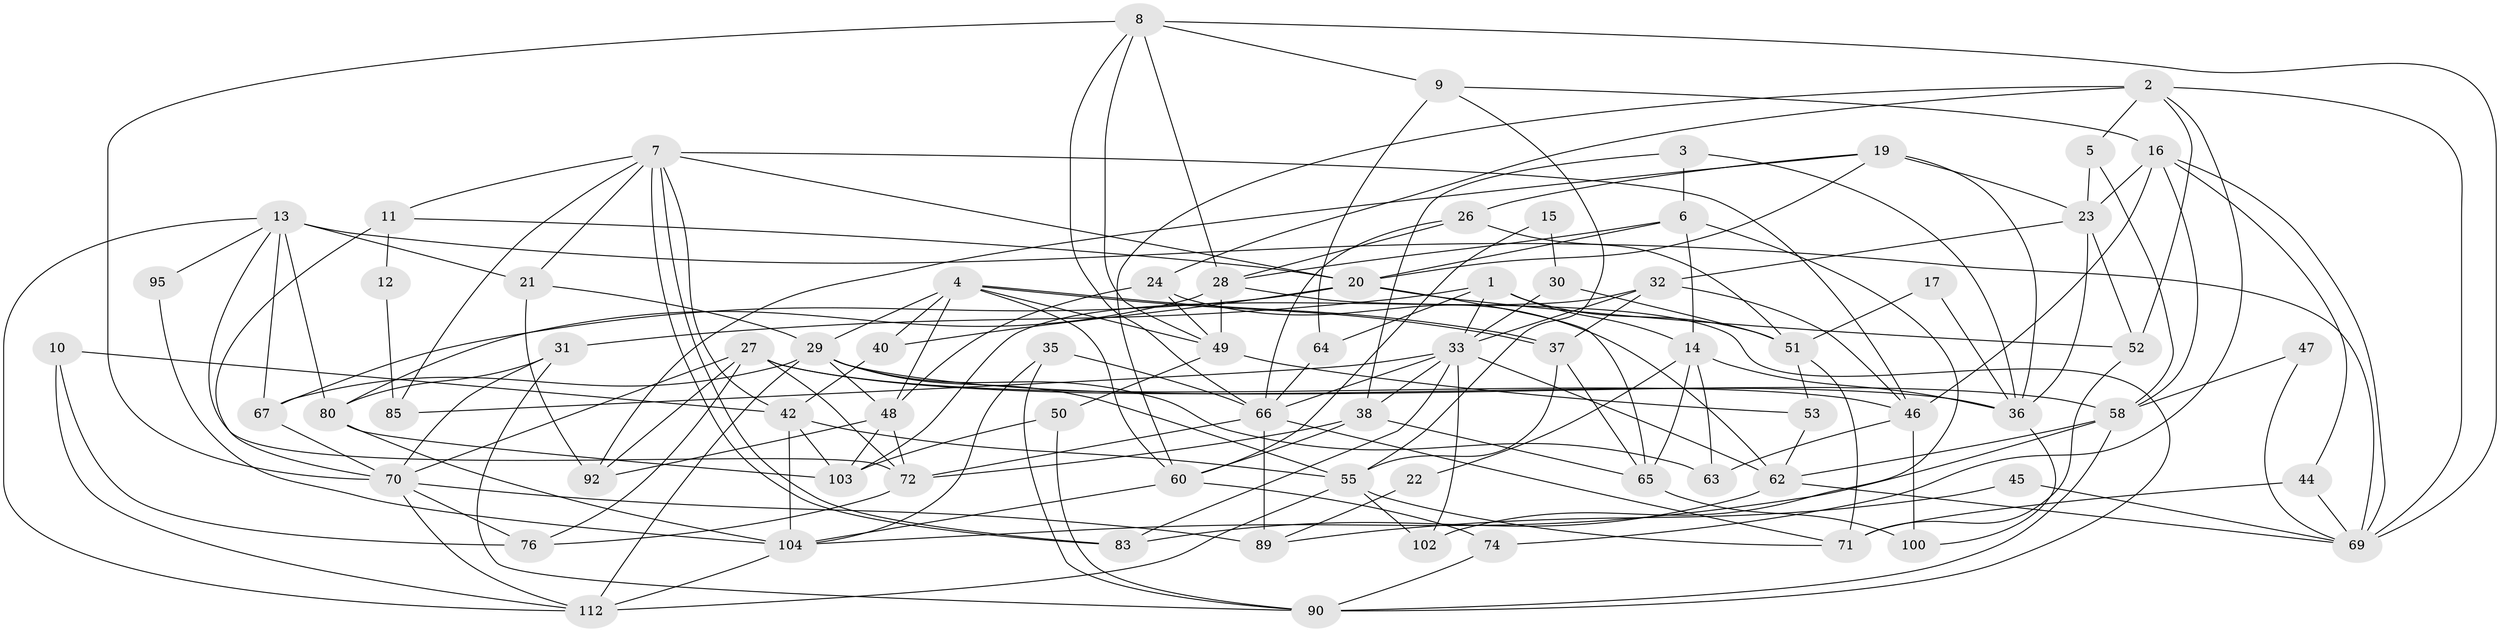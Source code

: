 // Generated by graph-tools (version 1.1) at 2025/52/02/27/25 19:52:03]
// undirected, 74 vertices, 179 edges
graph export_dot {
graph [start="1"]
  node [color=gray90,style=filled];
  1;
  2 [super="+106"];
  3;
  4 [super="+18"];
  5;
  6 [super="+73"];
  7 [super="+84"];
  8 [super="+25"];
  9 [super="+34"];
  10;
  11;
  12;
  13 [super="+43"];
  14 [super="+82"];
  15;
  16 [super="+59"];
  17;
  19 [super="+39"];
  20 [super="+56"];
  21;
  22;
  23 [super="+78"];
  24;
  26 [super="+41"];
  27;
  28 [super="+86"];
  29 [super="+101"];
  30;
  31 [super="+88"];
  32 [super="+91"];
  33 [super="+54"];
  35;
  36 [super="+68"];
  37 [super="+77"];
  38 [super="+108"];
  40;
  42 [super="+98"];
  44;
  45;
  46 [super="+99"];
  47;
  48 [super="+57"];
  49 [super="+110"];
  50;
  51 [super="+87"];
  52;
  53;
  55 [super="+94"];
  58;
  60 [super="+61"];
  62;
  63;
  64;
  65 [super="+109"];
  66 [super="+75"];
  67;
  69 [super="+79"];
  70 [super="+105"];
  71 [super="+81"];
  72 [super="+97"];
  74;
  76;
  80 [super="+96"];
  83;
  85;
  89 [super="+93"];
  90 [super="+107"];
  92;
  95;
  100;
  102;
  103 [super="+111"];
  104 [super="+113"];
  112;
  1 -- 14;
  1 -- 31;
  1 -- 51;
  1 -- 64;
  1 -- 33;
  2 -- 69;
  2 -- 5;
  2 -- 24;
  2 -- 52;
  2 -- 74;
  2 -- 60;
  3 -- 36;
  3 -- 38;
  3 -- 6;
  4 -- 37;
  4 -- 37;
  4 -- 40 [weight=2];
  4 -- 60;
  4 -- 48;
  4 -- 49;
  4 -- 29;
  5 -- 23;
  5 -- 58;
  6 -- 20;
  6 -- 102;
  6 -- 28;
  6 -- 14;
  7 -- 83;
  7 -- 83;
  7 -- 46;
  7 -- 85;
  7 -- 11;
  7 -- 20;
  7 -- 21;
  7 -- 42;
  8 -- 69 [weight=2];
  8 -- 49;
  8 -- 9;
  8 -- 28;
  8 -- 70;
  8 -- 66;
  9 -- 16;
  9 -- 64;
  9 -- 55;
  10 -- 112;
  10 -- 76;
  10 -- 42;
  11 -- 20;
  11 -- 12;
  11 -- 70;
  12 -- 85;
  13 -- 21;
  13 -- 72;
  13 -- 80 [weight=2];
  13 -- 112;
  13 -- 67;
  13 -- 69;
  13 -- 95;
  14 -- 36;
  14 -- 65;
  14 -- 63;
  14 -- 22;
  15 -- 30;
  15 -- 60;
  16 -- 46;
  16 -- 23;
  16 -- 58;
  16 -- 44;
  16 -- 69;
  17 -- 36;
  17 -- 51;
  19 -- 92;
  19 -- 36;
  19 -- 20;
  19 -- 23;
  19 -- 26;
  20 -- 52;
  20 -- 65;
  20 -- 40;
  20 -- 67;
  21 -- 92;
  21 -- 29;
  22 -- 89;
  23 -- 36;
  23 -- 52;
  23 -- 32;
  24 -- 48;
  24 -- 62;
  24 -- 49;
  26 -- 66;
  26 -- 51;
  26 -- 28;
  27 -- 70;
  27 -- 76;
  27 -- 36;
  27 -- 92;
  27 -- 72;
  27 -- 46;
  28 -- 49;
  28 -- 90;
  28 -- 80;
  29 -- 67;
  29 -- 48;
  29 -- 63;
  29 -- 112;
  29 -- 55;
  29 -- 58;
  30 -- 33;
  30 -- 51;
  31 -- 90;
  31 -- 80;
  31 -- 70;
  32 -- 37;
  32 -- 33;
  32 -- 103;
  32 -- 46;
  33 -- 83;
  33 -- 38;
  33 -- 85;
  33 -- 102;
  33 -- 66;
  33 -- 62;
  35 -- 104;
  35 -- 90;
  35 -- 66;
  36 -- 100;
  37 -- 55;
  37 -- 65;
  38 -- 65;
  38 -- 72;
  38 -- 60;
  40 -- 42;
  42 -- 104;
  42 -- 103;
  42 -- 55;
  44 -- 71;
  44 -- 69;
  45 -- 89;
  45 -- 69;
  46 -- 100;
  46 -- 63;
  47 -- 58;
  47 -- 69;
  48 -- 92;
  48 -- 72;
  48 -- 103;
  49 -- 53;
  49 -- 50;
  50 -- 103;
  50 -- 90;
  51 -- 53;
  51 -- 71;
  52 -- 71;
  53 -- 62;
  55 -- 102;
  55 -- 71;
  55 -- 112;
  58 -- 62;
  58 -- 90;
  58 -- 104;
  60 -- 104;
  60 -- 74;
  62 -- 69;
  62 -- 83;
  64 -- 66;
  65 -- 100;
  66 -- 89 [weight=2];
  66 -- 72;
  66 -- 71;
  67 -- 70;
  70 -- 112;
  70 -- 76 [weight=2];
  70 -- 89;
  72 -- 76;
  74 -- 90;
  80 -- 104;
  80 -- 103;
  95 -- 104;
  104 -- 112;
}
